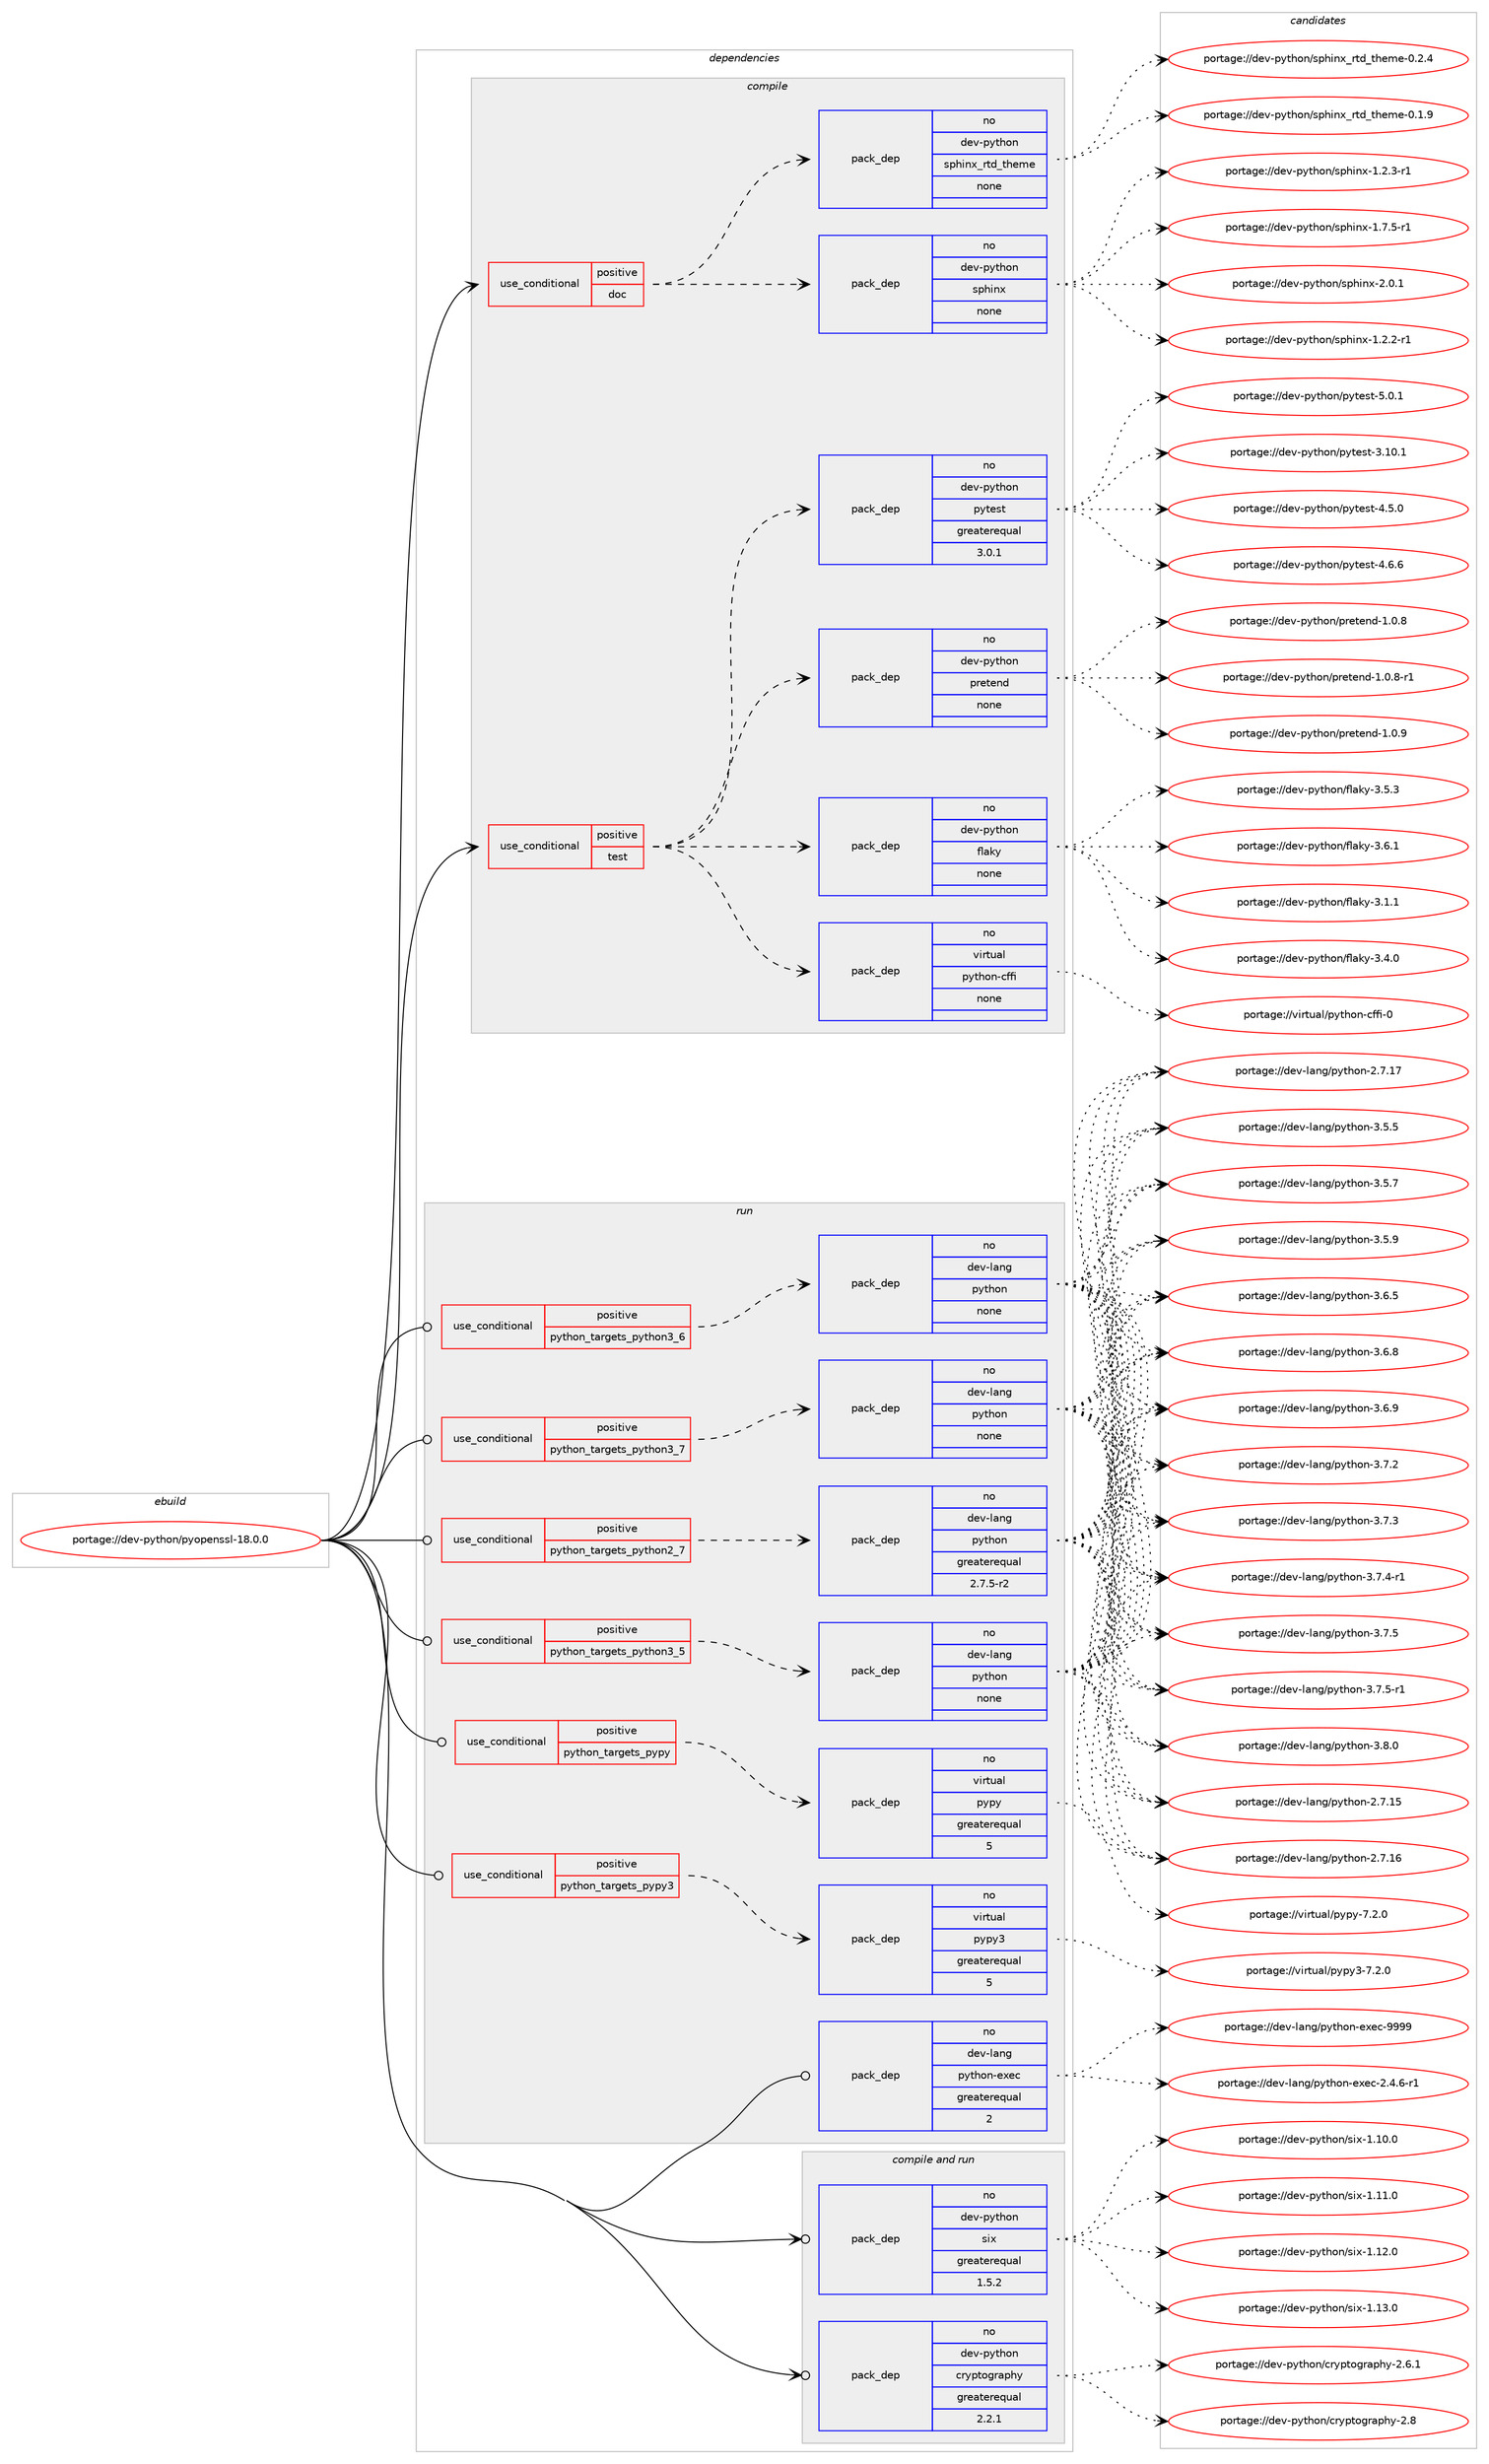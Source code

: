 digraph prolog {

# *************
# Graph options
# *************

newrank=true;
concentrate=true;
compound=true;
graph [rankdir=LR,fontname=Helvetica,fontsize=10,ranksep=1.5];#, ranksep=2.5, nodesep=0.2];
edge  [arrowhead=vee];
node  [fontname=Helvetica,fontsize=10];

# **********
# The ebuild
# **********

subgraph cluster_leftcol {
color=gray;
rank=same;
label=<<i>ebuild</i>>;
id [label="portage://dev-python/pyopenssl-18.0.0", color=red, width=4, href="../dev-python/pyopenssl-18.0.0.svg"];
}

# ****************
# The dependencies
# ****************

subgraph cluster_midcol {
color=gray;
label=<<i>dependencies</i>>;
subgraph cluster_compile {
fillcolor="#eeeeee";
style=filled;
label=<<i>compile</i>>;
subgraph cond35700 {
dependency162404 [label=<<TABLE BORDER="0" CELLBORDER="1" CELLSPACING="0" CELLPADDING="4"><TR><TD ROWSPAN="3" CELLPADDING="10">use_conditional</TD></TR><TR><TD>positive</TD></TR><TR><TD>doc</TD></TR></TABLE>>, shape=none, color=red];
subgraph pack123334 {
dependency162405 [label=<<TABLE BORDER="0" CELLBORDER="1" CELLSPACING="0" CELLPADDING="4" WIDTH="220"><TR><TD ROWSPAN="6" CELLPADDING="30">pack_dep</TD></TR><TR><TD WIDTH="110">no</TD></TR><TR><TD>dev-python</TD></TR><TR><TD>sphinx</TD></TR><TR><TD>none</TD></TR><TR><TD></TD></TR></TABLE>>, shape=none, color=blue];
}
dependency162404:e -> dependency162405:w [weight=20,style="dashed",arrowhead="vee"];
subgraph pack123335 {
dependency162406 [label=<<TABLE BORDER="0" CELLBORDER="1" CELLSPACING="0" CELLPADDING="4" WIDTH="220"><TR><TD ROWSPAN="6" CELLPADDING="30">pack_dep</TD></TR><TR><TD WIDTH="110">no</TD></TR><TR><TD>dev-python</TD></TR><TR><TD>sphinx_rtd_theme</TD></TR><TR><TD>none</TD></TR><TR><TD></TD></TR></TABLE>>, shape=none, color=blue];
}
dependency162404:e -> dependency162406:w [weight=20,style="dashed",arrowhead="vee"];
}
id:e -> dependency162404:w [weight=20,style="solid",arrowhead="vee"];
subgraph cond35701 {
dependency162407 [label=<<TABLE BORDER="0" CELLBORDER="1" CELLSPACING="0" CELLPADDING="4"><TR><TD ROWSPAN="3" CELLPADDING="10">use_conditional</TD></TR><TR><TD>positive</TD></TR><TR><TD>test</TD></TR></TABLE>>, shape=none, color=red];
subgraph pack123336 {
dependency162408 [label=<<TABLE BORDER="0" CELLBORDER="1" CELLSPACING="0" CELLPADDING="4" WIDTH="220"><TR><TD ROWSPAN="6" CELLPADDING="30">pack_dep</TD></TR><TR><TD WIDTH="110">no</TD></TR><TR><TD>virtual</TD></TR><TR><TD>python-cffi</TD></TR><TR><TD>none</TD></TR><TR><TD></TD></TR></TABLE>>, shape=none, color=blue];
}
dependency162407:e -> dependency162408:w [weight=20,style="dashed",arrowhead="vee"];
subgraph pack123337 {
dependency162409 [label=<<TABLE BORDER="0" CELLBORDER="1" CELLSPACING="0" CELLPADDING="4" WIDTH="220"><TR><TD ROWSPAN="6" CELLPADDING="30">pack_dep</TD></TR><TR><TD WIDTH="110">no</TD></TR><TR><TD>dev-python</TD></TR><TR><TD>flaky</TD></TR><TR><TD>none</TD></TR><TR><TD></TD></TR></TABLE>>, shape=none, color=blue];
}
dependency162407:e -> dependency162409:w [weight=20,style="dashed",arrowhead="vee"];
subgraph pack123338 {
dependency162410 [label=<<TABLE BORDER="0" CELLBORDER="1" CELLSPACING="0" CELLPADDING="4" WIDTH="220"><TR><TD ROWSPAN="6" CELLPADDING="30">pack_dep</TD></TR><TR><TD WIDTH="110">no</TD></TR><TR><TD>dev-python</TD></TR><TR><TD>pretend</TD></TR><TR><TD>none</TD></TR><TR><TD></TD></TR></TABLE>>, shape=none, color=blue];
}
dependency162407:e -> dependency162410:w [weight=20,style="dashed",arrowhead="vee"];
subgraph pack123339 {
dependency162411 [label=<<TABLE BORDER="0" CELLBORDER="1" CELLSPACING="0" CELLPADDING="4" WIDTH="220"><TR><TD ROWSPAN="6" CELLPADDING="30">pack_dep</TD></TR><TR><TD WIDTH="110">no</TD></TR><TR><TD>dev-python</TD></TR><TR><TD>pytest</TD></TR><TR><TD>greaterequal</TD></TR><TR><TD>3.0.1</TD></TR></TABLE>>, shape=none, color=blue];
}
dependency162407:e -> dependency162411:w [weight=20,style="dashed",arrowhead="vee"];
}
id:e -> dependency162407:w [weight=20,style="solid",arrowhead="vee"];
}
subgraph cluster_compileandrun {
fillcolor="#eeeeee";
style=filled;
label=<<i>compile and run</i>>;
subgraph pack123340 {
dependency162412 [label=<<TABLE BORDER="0" CELLBORDER="1" CELLSPACING="0" CELLPADDING="4" WIDTH="220"><TR><TD ROWSPAN="6" CELLPADDING="30">pack_dep</TD></TR><TR><TD WIDTH="110">no</TD></TR><TR><TD>dev-python</TD></TR><TR><TD>cryptography</TD></TR><TR><TD>greaterequal</TD></TR><TR><TD>2.2.1</TD></TR></TABLE>>, shape=none, color=blue];
}
id:e -> dependency162412:w [weight=20,style="solid",arrowhead="odotvee"];
subgraph pack123341 {
dependency162413 [label=<<TABLE BORDER="0" CELLBORDER="1" CELLSPACING="0" CELLPADDING="4" WIDTH="220"><TR><TD ROWSPAN="6" CELLPADDING="30">pack_dep</TD></TR><TR><TD WIDTH="110">no</TD></TR><TR><TD>dev-python</TD></TR><TR><TD>six</TD></TR><TR><TD>greaterequal</TD></TR><TR><TD>1.5.2</TD></TR></TABLE>>, shape=none, color=blue];
}
id:e -> dependency162413:w [weight=20,style="solid",arrowhead="odotvee"];
}
subgraph cluster_run {
fillcolor="#eeeeee";
style=filled;
label=<<i>run</i>>;
subgraph cond35702 {
dependency162414 [label=<<TABLE BORDER="0" CELLBORDER="1" CELLSPACING="0" CELLPADDING="4"><TR><TD ROWSPAN="3" CELLPADDING="10">use_conditional</TD></TR><TR><TD>positive</TD></TR><TR><TD>python_targets_pypy</TD></TR></TABLE>>, shape=none, color=red];
subgraph pack123342 {
dependency162415 [label=<<TABLE BORDER="0" CELLBORDER="1" CELLSPACING="0" CELLPADDING="4" WIDTH="220"><TR><TD ROWSPAN="6" CELLPADDING="30">pack_dep</TD></TR><TR><TD WIDTH="110">no</TD></TR><TR><TD>virtual</TD></TR><TR><TD>pypy</TD></TR><TR><TD>greaterequal</TD></TR><TR><TD>5</TD></TR></TABLE>>, shape=none, color=blue];
}
dependency162414:e -> dependency162415:w [weight=20,style="dashed",arrowhead="vee"];
}
id:e -> dependency162414:w [weight=20,style="solid",arrowhead="odot"];
subgraph cond35703 {
dependency162416 [label=<<TABLE BORDER="0" CELLBORDER="1" CELLSPACING="0" CELLPADDING="4"><TR><TD ROWSPAN="3" CELLPADDING="10">use_conditional</TD></TR><TR><TD>positive</TD></TR><TR><TD>python_targets_pypy3</TD></TR></TABLE>>, shape=none, color=red];
subgraph pack123343 {
dependency162417 [label=<<TABLE BORDER="0" CELLBORDER="1" CELLSPACING="0" CELLPADDING="4" WIDTH="220"><TR><TD ROWSPAN="6" CELLPADDING="30">pack_dep</TD></TR><TR><TD WIDTH="110">no</TD></TR><TR><TD>virtual</TD></TR><TR><TD>pypy3</TD></TR><TR><TD>greaterequal</TD></TR><TR><TD>5</TD></TR></TABLE>>, shape=none, color=blue];
}
dependency162416:e -> dependency162417:w [weight=20,style="dashed",arrowhead="vee"];
}
id:e -> dependency162416:w [weight=20,style="solid",arrowhead="odot"];
subgraph cond35704 {
dependency162418 [label=<<TABLE BORDER="0" CELLBORDER="1" CELLSPACING="0" CELLPADDING="4"><TR><TD ROWSPAN="3" CELLPADDING="10">use_conditional</TD></TR><TR><TD>positive</TD></TR><TR><TD>python_targets_python2_7</TD></TR></TABLE>>, shape=none, color=red];
subgraph pack123344 {
dependency162419 [label=<<TABLE BORDER="0" CELLBORDER="1" CELLSPACING="0" CELLPADDING="4" WIDTH="220"><TR><TD ROWSPAN="6" CELLPADDING="30">pack_dep</TD></TR><TR><TD WIDTH="110">no</TD></TR><TR><TD>dev-lang</TD></TR><TR><TD>python</TD></TR><TR><TD>greaterequal</TD></TR><TR><TD>2.7.5-r2</TD></TR></TABLE>>, shape=none, color=blue];
}
dependency162418:e -> dependency162419:w [weight=20,style="dashed",arrowhead="vee"];
}
id:e -> dependency162418:w [weight=20,style="solid",arrowhead="odot"];
subgraph cond35705 {
dependency162420 [label=<<TABLE BORDER="0" CELLBORDER="1" CELLSPACING="0" CELLPADDING="4"><TR><TD ROWSPAN="3" CELLPADDING="10">use_conditional</TD></TR><TR><TD>positive</TD></TR><TR><TD>python_targets_python3_5</TD></TR></TABLE>>, shape=none, color=red];
subgraph pack123345 {
dependency162421 [label=<<TABLE BORDER="0" CELLBORDER="1" CELLSPACING="0" CELLPADDING="4" WIDTH="220"><TR><TD ROWSPAN="6" CELLPADDING="30">pack_dep</TD></TR><TR><TD WIDTH="110">no</TD></TR><TR><TD>dev-lang</TD></TR><TR><TD>python</TD></TR><TR><TD>none</TD></TR><TR><TD></TD></TR></TABLE>>, shape=none, color=blue];
}
dependency162420:e -> dependency162421:w [weight=20,style="dashed",arrowhead="vee"];
}
id:e -> dependency162420:w [weight=20,style="solid",arrowhead="odot"];
subgraph cond35706 {
dependency162422 [label=<<TABLE BORDER="0" CELLBORDER="1" CELLSPACING="0" CELLPADDING="4"><TR><TD ROWSPAN="3" CELLPADDING="10">use_conditional</TD></TR><TR><TD>positive</TD></TR><TR><TD>python_targets_python3_6</TD></TR></TABLE>>, shape=none, color=red];
subgraph pack123346 {
dependency162423 [label=<<TABLE BORDER="0" CELLBORDER="1" CELLSPACING="0" CELLPADDING="4" WIDTH="220"><TR><TD ROWSPAN="6" CELLPADDING="30">pack_dep</TD></TR><TR><TD WIDTH="110">no</TD></TR><TR><TD>dev-lang</TD></TR><TR><TD>python</TD></TR><TR><TD>none</TD></TR><TR><TD></TD></TR></TABLE>>, shape=none, color=blue];
}
dependency162422:e -> dependency162423:w [weight=20,style="dashed",arrowhead="vee"];
}
id:e -> dependency162422:w [weight=20,style="solid",arrowhead="odot"];
subgraph cond35707 {
dependency162424 [label=<<TABLE BORDER="0" CELLBORDER="1" CELLSPACING="0" CELLPADDING="4"><TR><TD ROWSPAN="3" CELLPADDING="10">use_conditional</TD></TR><TR><TD>positive</TD></TR><TR><TD>python_targets_python3_7</TD></TR></TABLE>>, shape=none, color=red];
subgraph pack123347 {
dependency162425 [label=<<TABLE BORDER="0" CELLBORDER="1" CELLSPACING="0" CELLPADDING="4" WIDTH="220"><TR><TD ROWSPAN="6" CELLPADDING="30">pack_dep</TD></TR><TR><TD WIDTH="110">no</TD></TR><TR><TD>dev-lang</TD></TR><TR><TD>python</TD></TR><TR><TD>none</TD></TR><TR><TD></TD></TR></TABLE>>, shape=none, color=blue];
}
dependency162424:e -> dependency162425:w [weight=20,style="dashed",arrowhead="vee"];
}
id:e -> dependency162424:w [weight=20,style="solid",arrowhead="odot"];
subgraph pack123348 {
dependency162426 [label=<<TABLE BORDER="0" CELLBORDER="1" CELLSPACING="0" CELLPADDING="4" WIDTH="220"><TR><TD ROWSPAN="6" CELLPADDING="30">pack_dep</TD></TR><TR><TD WIDTH="110">no</TD></TR><TR><TD>dev-lang</TD></TR><TR><TD>python-exec</TD></TR><TR><TD>greaterequal</TD></TR><TR><TD>2</TD></TR></TABLE>>, shape=none, color=blue];
}
id:e -> dependency162426:w [weight=20,style="solid",arrowhead="odot"];
}
}

# **************
# The candidates
# **************

subgraph cluster_choices {
rank=same;
color=gray;
label=<<i>candidates</i>>;

subgraph choice123334 {
color=black;
nodesep=1;
choiceportage10010111845112121116104111110471151121041051101204549465046504511449 [label="portage://dev-python/sphinx-1.2.2-r1", color=red, width=4,href="../dev-python/sphinx-1.2.2-r1.svg"];
choiceportage10010111845112121116104111110471151121041051101204549465046514511449 [label="portage://dev-python/sphinx-1.2.3-r1", color=red, width=4,href="../dev-python/sphinx-1.2.3-r1.svg"];
choiceportage10010111845112121116104111110471151121041051101204549465546534511449 [label="portage://dev-python/sphinx-1.7.5-r1", color=red, width=4,href="../dev-python/sphinx-1.7.5-r1.svg"];
choiceportage1001011184511212111610411111047115112104105110120455046484649 [label="portage://dev-python/sphinx-2.0.1", color=red, width=4,href="../dev-python/sphinx-2.0.1.svg"];
dependency162405:e -> choiceportage10010111845112121116104111110471151121041051101204549465046504511449:w [style=dotted,weight="100"];
dependency162405:e -> choiceportage10010111845112121116104111110471151121041051101204549465046514511449:w [style=dotted,weight="100"];
dependency162405:e -> choiceportage10010111845112121116104111110471151121041051101204549465546534511449:w [style=dotted,weight="100"];
dependency162405:e -> choiceportage1001011184511212111610411111047115112104105110120455046484649:w [style=dotted,weight="100"];
}
subgraph choice123335 {
color=black;
nodesep=1;
choiceportage10010111845112121116104111110471151121041051101209511411610095116104101109101454846494657 [label="portage://dev-python/sphinx_rtd_theme-0.1.9", color=red, width=4,href="../dev-python/sphinx_rtd_theme-0.1.9.svg"];
choiceportage10010111845112121116104111110471151121041051101209511411610095116104101109101454846504652 [label="portage://dev-python/sphinx_rtd_theme-0.2.4", color=red, width=4,href="../dev-python/sphinx_rtd_theme-0.2.4.svg"];
dependency162406:e -> choiceportage10010111845112121116104111110471151121041051101209511411610095116104101109101454846494657:w [style=dotted,weight="100"];
dependency162406:e -> choiceportage10010111845112121116104111110471151121041051101209511411610095116104101109101454846504652:w [style=dotted,weight="100"];
}
subgraph choice123336 {
color=black;
nodesep=1;
choiceportage118105114116117971084711212111610411111045991021021054548 [label="portage://virtual/python-cffi-0", color=red, width=4,href="../virtual/python-cffi-0.svg"];
dependency162408:e -> choiceportage118105114116117971084711212111610411111045991021021054548:w [style=dotted,weight="100"];
}
subgraph choice123337 {
color=black;
nodesep=1;
choiceportage100101118451121211161041111104710210897107121455146494649 [label="portage://dev-python/flaky-3.1.1", color=red, width=4,href="../dev-python/flaky-3.1.1.svg"];
choiceportage100101118451121211161041111104710210897107121455146524648 [label="portage://dev-python/flaky-3.4.0", color=red, width=4,href="../dev-python/flaky-3.4.0.svg"];
choiceportage100101118451121211161041111104710210897107121455146534651 [label="portage://dev-python/flaky-3.5.3", color=red, width=4,href="../dev-python/flaky-3.5.3.svg"];
choiceportage100101118451121211161041111104710210897107121455146544649 [label="portage://dev-python/flaky-3.6.1", color=red, width=4,href="../dev-python/flaky-3.6.1.svg"];
dependency162409:e -> choiceportage100101118451121211161041111104710210897107121455146494649:w [style=dotted,weight="100"];
dependency162409:e -> choiceportage100101118451121211161041111104710210897107121455146524648:w [style=dotted,weight="100"];
dependency162409:e -> choiceportage100101118451121211161041111104710210897107121455146534651:w [style=dotted,weight="100"];
dependency162409:e -> choiceportage100101118451121211161041111104710210897107121455146544649:w [style=dotted,weight="100"];
}
subgraph choice123338 {
color=black;
nodesep=1;
choiceportage1001011184511212111610411111047112114101116101110100454946484656 [label="portage://dev-python/pretend-1.0.8", color=red, width=4,href="../dev-python/pretend-1.0.8.svg"];
choiceportage10010111845112121116104111110471121141011161011101004549464846564511449 [label="portage://dev-python/pretend-1.0.8-r1", color=red, width=4,href="../dev-python/pretend-1.0.8-r1.svg"];
choiceportage1001011184511212111610411111047112114101116101110100454946484657 [label="portage://dev-python/pretend-1.0.9", color=red, width=4,href="../dev-python/pretend-1.0.9.svg"];
dependency162410:e -> choiceportage1001011184511212111610411111047112114101116101110100454946484656:w [style=dotted,weight="100"];
dependency162410:e -> choiceportage10010111845112121116104111110471121141011161011101004549464846564511449:w [style=dotted,weight="100"];
dependency162410:e -> choiceportage1001011184511212111610411111047112114101116101110100454946484657:w [style=dotted,weight="100"];
}
subgraph choice123339 {
color=black;
nodesep=1;
choiceportage100101118451121211161041111104711212111610111511645514649484649 [label="portage://dev-python/pytest-3.10.1", color=red, width=4,href="../dev-python/pytest-3.10.1.svg"];
choiceportage1001011184511212111610411111047112121116101115116455246534648 [label="portage://dev-python/pytest-4.5.0", color=red, width=4,href="../dev-python/pytest-4.5.0.svg"];
choiceportage1001011184511212111610411111047112121116101115116455246544654 [label="portage://dev-python/pytest-4.6.6", color=red, width=4,href="../dev-python/pytest-4.6.6.svg"];
choiceportage1001011184511212111610411111047112121116101115116455346484649 [label="portage://dev-python/pytest-5.0.1", color=red, width=4,href="../dev-python/pytest-5.0.1.svg"];
dependency162411:e -> choiceportage100101118451121211161041111104711212111610111511645514649484649:w [style=dotted,weight="100"];
dependency162411:e -> choiceportage1001011184511212111610411111047112121116101115116455246534648:w [style=dotted,weight="100"];
dependency162411:e -> choiceportage1001011184511212111610411111047112121116101115116455246544654:w [style=dotted,weight="100"];
dependency162411:e -> choiceportage1001011184511212111610411111047112121116101115116455346484649:w [style=dotted,weight="100"];
}
subgraph choice123340 {
color=black;
nodesep=1;
choiceportage10010111845112121116104111110479911412111211611110311497112104121455046544649 [label="portage://dev-python/cryptography-2.6.1", color=red, width=4,href="../dev-python/cryptography-2.6.1.svg"];
choiceportage1001011184511212111610411111047991141211121161111031149711210412145504656 [label="portage://dev-python/cryptography-2.8", color=red, width=4,href="../dev-python/cryptography-2.8.svg"];
dependency162412:e -> choiceportage10010111845112121116104111110479911412111211611110311497112104121455046544649:w [style=dotted,weight="100"];
dependency162412:e -> choiceportage1001011184511212111610411111047991141211121161111031149711210412145504656:w [style=dotted,weight="100"];
}
subgraph choice123341 {
color=black;
nodesep=1;
choiceportage100101118451121211161041111104711510512045494649484648 [label="portage://dev-python/six-1.10.0", color=red, width=4,href="../dev-python/six-1.10.0.svg"];
choiceportage100101118451121211161041111104711510512045494649494648 [label="portage://dev-python/six-1.11.0", color=red, width=4,href="../dev-python/six-1.11.0.svg"];
choiceportage100101118451121211161041111104711510512045494649504648 [label="portage://dev-python/six-1.12.0", color=red, width=4,href="../dev-python/six-1.12.0.svg"];
choiceportage100101118451121211161041111104711510512045494649514648 [label="portage://dev-python/six-1.13.0", color=red, width=4,href="../dev-python/six-1.13.0.svg"];
dependency162413:e -> choiceportage100101118451121211161041111104711510512045494649484648:w [style=dotted,weight="100"];
dependency162413:e -> choiceportage100101118451121211161041111104711510512045494649494648:w [style=dotted,weight="100"];
dependency162413:e -> choiceportage100101118451121211161041111104711510512045494649504648:w [style=dotted,weight="100"];
dependency162413:e -> choiceportage100101118451121211161041111104711510512045494649514648:w [style=dotted,weight="100"];
}
subgraph choice123342 {
color=black;
nodesep=1;
choiceportage1181051141161179710847112121112121455546504648 [label="portage://virtual/pypy-7.2.0", color=red, width=4,href="../virtual/pypy-7.2.0.svg"];
dependency162415:e -> choiceportage1181051141161179710847112121112121455546504648:w [style=dotted,weight="100"];
}
subgraph choice123343 {
color=black;
nodesep=1;
choiceportage118105114116117971084711212111212151455546504648 [label="portage://virtual/pypy3-7.2.0", color=red, width=4,href="../virtual/pypy3-7.2.0.svg"];
dependency162417:e -> choiceportage118105114116117971084711212111212151455546504648:w [style=dotted,weight="100"];
}
subgraph choice123344 {
color=black;
nodesep=1;
choiceportage10010111845108971101034711212111610411111045504655464953 [label="portage://dev-lang/python-2.7.15", color=red, width=4,href="../dev-lang/python-2.7.15.svg"];
choiceportage10010111845108971101034711212111610411111045504655464954 [label="portage://dev-lang/python-2.7.16", color=red, width=4,href="../dev-lang/python-2.7.16.svg"];
choiceportage10010111845108971101034711212111610411111045504655464955 [label="portage://dev-lang/python-2.7.17", color=red, width=4,href="../dev-lang/python-2.7.17.svg"];
choiceportage100101118451089711010347112121116104111110455146534653 [label="portage://dev-lang/python-3.5.5", color=red, width=4,href="../dev-lang/python-3.5.5.svg"];
choiceportage100101118451089711010347112121116104111110455146534655 [label="portage://dev-lang/python-3.5.7", color=red, width=4,href="../dev-lang/python-3.5.7.svg"];
choiceportage100101118451089711010347112121116104111110455146534657 [label="portage://dev-lang/python-3.5.9", color=red, width=4,href="../dev-lang/python-3.5.9.svg"];
choiceportage100101118451089711010347112121116104111110455146544653 [label="portage://dev-lang/python-3.6.5", color=red, width=4,href="../dev-lang/python-3.6.5.svg"];
choiceportage100101118451089711010347112121116104111110455146544656 [label="portage://dev-lang/python-3.6.8", color=red, width=4,href="../dev-lang/python-3.6.8.svg"];
choiceportage100101118451089711010347112121116104111110455146544657 [label="portage://dev-lang/python-3.6.9", color=red, width=4,href="../dev-lang/python-3.6.9.svg"];
choiceportage100101118451089711010347112121116104111110455146554650 [label="portage://dev-lang/python-3.7.2", color=red, width=4,href="../dev-lang/python-3.7.2.svg"];
choiceportage100101118451089711010347112121116104111110455146554651 [label="portage://dev-lang/python-3.7.3", color=red, width=4,href="../dev-lang/python-3.7.3.svg"];
choiceportage1001011184510897110103471121211161041111104551465546524511449 [label="portage://dev-lang/python-3.7.4-r1", color=red, width=4,href="../dev-lang/python-3.7.4-r1.svg"];
choiceportage100101118451089711010347112121116104111110455146554653 [label="portage://dev-lang/python-3.7.5", color=red, width=4,href="../dev-lang/python-3.7.5.svg"];
choiceportage1001011184510897110103471121211161041111104551465546534511449 [label="portage://dev-lang/python-3.7.5-r1", color=red, width=4,href="../dev-lang/python-3.7.5-r1.svg"];
choiceportage100101118451089711010347112121116104111110455146564648 [label="portage://dev-lang/python-3.8.0", color=red, width=4,href="../dev-lang/python-3.8.0.svg"];
dependency162419:e -> choiceportage10010111845108971101034711212111610411111045504655464953:w [style=dotted,weight="100"];
dependency162419:e -> choiceportage10010111845108971101034711212111610411111045504655464954:w [style=dotted,weight="100"];
dependency162419:e -> choiceportage10010111845108971101034711212111610411111045504655464955:w [style=dotted,weight="100"];
dependency162419:e -> choiceportage100101118451089711010347112121116104111110455146534653:w [style=dotted,weight="100"];
dependency162419:e -> choiceportage100101118451089711010347112121116104111110455146534655:w [style=dotted,weight="100"];
dependency162419:e -> choiceportage100101118451089711010347112121116104111110455146534657:w [style=dotted,weight="100"];
dependency162419:e -> choiceportage100101118451089711010347112121116104111110455146544653:w [style=dotted,weight="100"];
dependency162419:e -> choiceportage100101118451089711010347112121116104111110455146544656:w [style=dotted,weight="100"];
dependency162419:e -> choiceportage100101118451089711010347112121116104111110455146544657:w [style=dotted,weight="100"];
dependency162419:e -> choiceportage100101118451089711010347112121116104111110455146554650:w [style=dotted,weight="100"];
dependency162419:e -> choiceportage100101118451089711010347112121116104111110455146554651:w [style=dotted,weight="100"];
dependency162419:e -> choiceportage1001011184510897110103471121211161041111104551465546524511449:w [style=dotted,weight="100"];
dependency162419:e -> choiceportage100101118451089711010347112121116104111110455146554653:w [style=dotted,weight="100"];
dependency162419:e -> choiceportage1001011184510897110103471121211161041111104551465546534511449:w [style=dotted,weight="100"];
dependency162419:e -> choiceportage100101118451089711010347112121116104111110455146564648:w [style=dotted,weight="100"];
}
subgraph choice123345 {
color=black;
nodesep=1;
choiceportage10010111845108971101034711212111610411111045504655464953 [label="portage://dev-lang/python-2.7.15", color=red, width=4,href="../dev-lang/python-2.7.15.svg"];
choiceportage10010111845108971101034711212111610411111045504655464954 [label="portage://dev-lang/python-2.7.16", color=red, width=4,href="../dev-lang/python-2.7.16.svg"];
choiceportage10010111845108971101034711212111610411111045504655464955 [label="portage://dev-lang/python-2.7.17", color=red, width=4,href="../dev-lang/python-2.7.17.svg"];
choiceportage100101118451089711010347112121116104111110455146534653 [label="portage://dev-lang/python-3.5.5", color=red, width=4,href="../dev-lang/python-3.5.5.svg"];
choiceportage100101118451089711010347112121116104111110455146534655 [label="portage://dev-lang/python-3.5.7", color=red, width=4,href="../dev-lang/python-3.5.7.svg"];
choiceportage100101118451089711010347112121116104111110455146534657 [label="portage://dev-lang/python-3.5.9", color=red, width=4,href="../dev-lang/python-3.5.9.svg"];
choiceportage100101118451089711010347112121116104111110455146544653 [label="portage://dev-lang/python-3.6.5", color=red, width=4,href="../dev-lang/python-3.6.5.svg"];
choiceportage100101118451089711010347112121116104111110455146544656 [label="portage://dev-lang/python-3.6.8", color=red, width=4,href="../dev-lang/python-3.6.8.svg"];
choiceportage100101118451089711010347112121116104111110455146544657 [label="portage://dev-lang/python-3.6.9", color=red, width=4,href="../dev-lang/python-3.6.9.svg"];
choiceportage100101118451089711010347112121116104111110455146554650 [label="portage://dev-lang/python-3.7.2", color=red, width=4,href="../dev-lang/python-3.7.2.svg"];
choiceportage100101118451089711010347112121116104111110455146554651 [label="portage://dev-lang/python-3.7.3", color=red, width=4,href="../dev-lang/python-3.7.3.svg"];
choiceportage1001011184510897110103471121211161041111104551465546524511449 [label="portage://dev-lang/python-3.7.4-r1", color=red, width=4,href="../dev-lang/python-3.7.4-r1.svg"];
choiceportage100101118451089711010347112121116104111110455146554653 [label="portage://dev-lang/python-3.7.5", color=red, width=4,href="../dev-lang/python-3.7.5.svg"];
choiceportage1001011184510897110103471121211161041111104551465546534511449 [label="portage://dev-lang/python-3.7.5-r1", color=red, width=4,href="../dev-lang/python-3.7.5-r1.svg"];
choiceportage100101118451089711010347112121116104111110455146564648 [label="portage://dev-lang/python-3.8.0", color=red, width=4,href="../dev-lang/python-3.8.0.svg"];
dependency162421:e -> choiceportage10010111845108971101034711212111610411111045504655464953:w [style=dotted,weight="100"];
dependency162421:e -> choiceportage10010111845108971101034711212111610411111045504655464954:w [style=dotted,weight="100"];
dependency162421:e -> choiceportage10010111845108971101034711212111610411111045504655464955:w [style=dotted,weight="100"];
dependency162421:e -> choiceportage100101118451089711010347112121116104111110455146534653:w [style=dotted,weight="100"];
dependency162421:e -> choiceportage100101118451089711010347112121116104111110455146534655:w [style=dotted,weight="100"];
dependency162421:e -> choiceportage100101118451089711010347112121116104111110455146534657:w [style=dotted,weight="100"];
dependency162421:e -> choiceportage100101118451089711010347112121116104111110455146544653:w [style=dotted,weight="100"];
dependency162421:e -> choiceportage100101118451089711010347112121116104111110455146544656:w [style=dotted,weight="100"];
dependency162421:e -> choiceportage100101118451089711010347112121116104111110455146544657:w [style=dotted,weight="100"];
dependency162421:e -> choiceportage100101118451089711010347112121116104111110455146554650:w [style=dotted,weight="100"];
dependency162421:e -> choiceportage100101118451089711010347112121116104111110455146554651:w [style=dotted,weight="100"];
dependency162421:e -> choiceportage1001011184510897110103471121211161041111104551465546524511449:w [style=dotted,weight="100"];
dependency162421:e -> choiceportage100101118451089711010347112121116104111110455146554653:w [style=dotted,weight="100"];
dependency162421:e -> choiceportage1001011184510897110103471121211161041111104551465546534511449:w [style=dotted,weight="100"];
dependency162421:e -> choiceportage100101118451089711010347112121116104111110455146564648:w [style=dotted,weight="100"];
}
subgraph choice123346 {
color=black;
nodesep=1;
choiceportage10010111845108971101034711212111610411111045504655464953 [label="portage://dev-lang/python-2.7.15", color=red, width=4,href="../dev-lang/python-2.7.15.svg"];
choiceportage10010111845108971101034711212111610411111045504655464954 [label="portage://dev-lang/python-2.7.16", color=red, width=4,href="../dev-lang/python-2.7.16.svg"];
choiceportage10010111845108971101034711212111610411111045504655464955 [label="portage://dev-lang/python-2.7.17", color=red, width=4,href="../dev-lang/python-2.7.17.svg"];
choiceportage100101118451089711010347112121116104111110455146534653 [label="portage://dev-lang/python-3.5.5", color=red, width=4,href="../dev-lang/python-3.5.5.svg"];
choiceportage100101118451089711010347112121116104111110455146534655 [label="portage://dev-lang/python-3.5.7", color=red, width=4,href="../dev-lang/python-3.5.7.svg"];
choiceportage100101118451089711010347112121116104111110455146534657 [label="portage://dev-lang/python-3.5.9", color=red, width=4,href="../dev-lang/python-3.5.9.svg"];
choiceportage100101118451089711010347112121116104111110455146544653 [label="portage://dev-lang/python-3.6.5", color=red, width=4,href="../dev-lang/python-3.6.5.svg"];
choiceportage100101118451089711010347112121116104111110455146544656 [label="portage://dev-lang/python-3.6.8", color=red, width=4,href="../dev-lang/python-3.6.8.svg"];
choiceportage100101118451089711010347112121116104111110455146544657 [label="portage://dev-lang/python-3.6.9", color=red, width=4,href="../dev-lang/python-3.6.9.svg"];
choiceportage100101118451089711010347112121116104111110455146554650 [label="portage://dev-lang/python-3.7.2", color=red, width=4,href="../dev-lang/python-3.7.2.svg"];
choiceportage100101118451089711010347112121116104111110455146554651 [label="portage://dev-lang/python-3.7.3", color=red, width=4,href="../dev-lang/python-3.7.3.svg"];
choiceportage1001011184510897110103471121211161041111104551465546524511449 [label="portage://dev-lang/python-3.7.4-r1", color=red, width=4,href="../dev-lang/python-3.7.4-r1.svg"];
choiceportage100101118451089711010347112121116104111110455146554653 [label="portage://dev-lang/python-3.7.5", color=red, width=4,href="../dev-lang/python-3.7.5.svg"];
choiceportage1001011184510897110103471121211161041111104551465546534511449 [label="portage://dev-lang/python-3.7.5-r1", color=red, width=4,href="../dev-lang/python-3.7.5-r1.svg"];
choiceportage100101118451089711010347112121116104111110455146564648 [label="portage://dev-lang/python-3.8.0", color=red, width=4,href="../dev-lang/python-3.8.0.svg"];
dependency162423:e -> choiceportage10010111845108971101034711212111610411111045504655464953:w [style=dotted,weight="100"];
dependency162423:e -> choiceportage10010111845108971101034711212111610411111045504655464954:w [style=dotted,weight="100"];
dependency162423:e -> choiceportage10010111845108971101034711212111610411111045504655464955:w [style=dotted,weight="100"];
dependency162423:e -> choiceportage100101118451089711010347112121116104111110455146534653:w [style=dotted,weight="100"];
dependency162423:e -> choiceportage100101118451089711010347112121116104111110455146534655:w [style=dotted,weight="100"];
dependency162423:e -> choiceportage100101118451089711010347112121116104111110455146534657:w [style=dotted,weight="100"];
dependency162423:e -> choiceportage100101118451089711010347112121116104111110455146544653:w [style=dotted,weight="100"];
dependency162423:e -> choiceportage100101118451089711010347112121116104111110455146544656:w [style=dotted,weight="100"];
dependency162423:e -> choiceportage100101118451089711010347112121116104111110455146544657:w [style=dotted,weight="100"];
dependency162423:e -> choiceportage100101118451089711010347112121116104111110455146554650:w [style=dotted,weight="100"];
dependency162423:e -> choiceportage100101118451089711010347112121116104111110455146554651:w [style=dotted,weight="100"];
dependency162423:e -> choiceportage1001011184510897110103471121211161041111104551465546524511449:w [style=dotted,weight="100"];
dependency162423:e -> choiceportage100101118451089711010347112121116104111110455146554653:w [style=dotted,weight="100"];
dependency162423:e -> choiceportage1001011184510897110103471121211161041111104551465546534511449:w [style=dotted,weight="100"];
dependency162423:e -> choiceportage100101118451089711010347112121116104111110455146564648:w [style=dotted,weight="100"];
}
subgraph choice123347 {
color=black;
nodesep=1;
choiceportage10010111845108971101034711212111610411111045504655464953 [label="portage://dev-lang/python-2.7.15", color=red, width=4,href="../dev-lang/python-2.7.15.svg"];
choiceportage10010111845108971101034711212111610411111045504655464954 [label="portage://dev-lang/python-2.7.16", color=red, width=4,href="../dev-lang/python-2.7.16.svg"];
choiceportage10010111845108971101034711212111610411111045504655464955 [label="portage://dev-lang/python-2.7.17", color=red, width=4,href="../dev-lang/python-2.7.17.svg"];
choiceportage100101118451089711010347112121116104111110455146534653 [label="portage://dev-lang/python-3.5.5", color=red, width=4,href="../dev-lang/python-3.5.5.svg"];
choiceportage100101118451089711010347112121116104111110455146534655 [label="portage://dev-lang/python-3.5.7", color=red, width=4,href="../dev-lang/python-3.5.7.svg"];
choiceportage100101118451089711010347112121116104111110455146534657 [label="portage://dev-lang/python-3.5.9", color=red, width=4,href="../dev-lang/python-3.5.9.svg"];
choiceportage100101118451089711010347112121116104111110455146544653 [label="portage://dev-lang/python-3.6.5", color=red, width=4,href="../dev-lang/python-3.6.5.svg"];
choiceportage100101118451089711010347112121116104111110455146544656 [label="portage://dev-lang/python-3.6.8", color=red, width=4,href="../dev-lang/python-3.6.8.svg"];
choiceportage100101118451089711010347112121116104111110455146544657 [label="portage://dev-lang/python-3.6.9", color=red, width=4,href="../dev-lang/python-3.6.9.svg"];
choiceportage100101118451089711010347112121116104111110455146554650 [label="portage://dev-lang/python-3.7.2", color=red, width=4,href="../dev-lang/python-3.7.2.svg"];
choiceportage100101118451089711010347112121116104111110455146554651 [label="portage://dev-lang/python-3.7.3", color=red, width=4,href="../dev-lang/python-3.7.3.svg"];
choiceportage1001011184510897110103471121211161041111104551465546524511449 [label="portage://dev-lang/python-3.7.4-r1", color=red, width=4,href="../dev-lang/python-3.7.4-r1.svg"];
choiceportage100101118451089711010347112121116104111110455146554653 [label="portage://dev-lang/python-3.7.5", color=red, width=4,href="../dev-lang/python-3.7.5.svg"];
choiceportage1001011184510897110103471121211161041111104551465546534511449 [label="portage://dev-lang/python-3.7.5-r1", color=red, width=4,href="../dev-lang/python-3.7.5-r1.svg"];
choiceportage100101118451089711010347112121116104111110455146564648 [label="portage://dev-lang/python-3.8.0", color=red, width=4,href="../dev-lang/python-3.8.0.svg"];
dependency162425:e -> choiceportage10010111845108971101034711212111610411111045504655464953:w [style=dotted,weight="100"];
dependency162425:e -> choiceportage10010111845108971101034711212111610411111045504655464954:w [style=dotted,weight="100"];
dependency162425:e -> choiceportage10010111845108971101034711212111610411111045504655464955:w [style=dotted,weight="100"];
dependency162425:e -> choiceportage100101118451089711010347112121116104111110455146534653:w [style=dotted,weight="100"];
dependency162425:e -> choiceportage100101118451089711010347112121116104111110455146534655:w [style=dotted,weight="100"];
dependency162425:e -> choiceportage100101118451089711010347112121116104111110455146534657:w [style=dotted,weight="100"];
dependency162425:e -> choiceportage100101118451089711010347112121116104111110455146544653:w [style=dotted,weight="100"];
dependency162425:e -> choiceportage100101118451089711010347112121116104111110455146544656:w [style=dotted,weight="100"];
dependency162425:e -> choiceportage100101118451089711010347112121116104111110455146544657:w [style=dotted,weight="100"];
dependency162425:e -> choiceportage100101118451089711010347112121116104111110455146554650:w [style=dotted,weight="100"];
dependency162425:e -> choiceportage100101118451089711010347112121116104111110455146554651:w [style=dotted,weight="100"];
dependency162425:e -> choiceportage1001011184510897110103471121211161041111104551465546524511449:w [style=dotted,weight="100"];
dependency162425:e -> choiceportage100101118451089711010347112121116104111110455146554653:w [style=dotted,weight="100"];
dependency162425:e -> choiceportage1001011184510897110103471121211161041111104551465546534511449:w [style=dotted,weight="100"];
dependency162425:e -> choiceportage100101118451089711010347112121116104111110455146564648:w [style=dotted,weight="100"];
}
subgraph choice123348 {
color=black;
nodesep=1;
choiceportage10010111845108971101034711212111610411111045101120101994550465246544511449 [label="portage://dev-lang/python-exec-2.4.6-r1", color=red, width=4,href="../dev-lang/python-exec-2.4.6-r1.svg"];
choiceportage10010111845108971101034711212111610411111045101120101994557575757 [label="portage://dev-lang/python-exec-9999", color=red, width=4,href="../dev-lang/python-exec-9999.svg"];
dependency162426:e -> choiceportage10010111845108971101034711212111610411111045101120101994550465246544511449:w [style=dotted,weight="100"];
dependency162426:e -> choiceportage10010111845108971101034711212111610411111045101120101994557575757:w [style=dotted,weight="100"];
}
}

}
